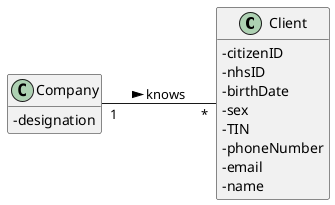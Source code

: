 @startuml
'https://plantuml.com/class-diagram
hide methods


class Client
class Company

left to right direction

Company "1" -- "*" Client : > knows

skinparam classAttributeIconSize 0

class Company{
-designation
}

class Client{
-citizenID
-nhsID
-birthDate
-sex
-TIN
-phoneNumber
-email
-name
}

@enduml